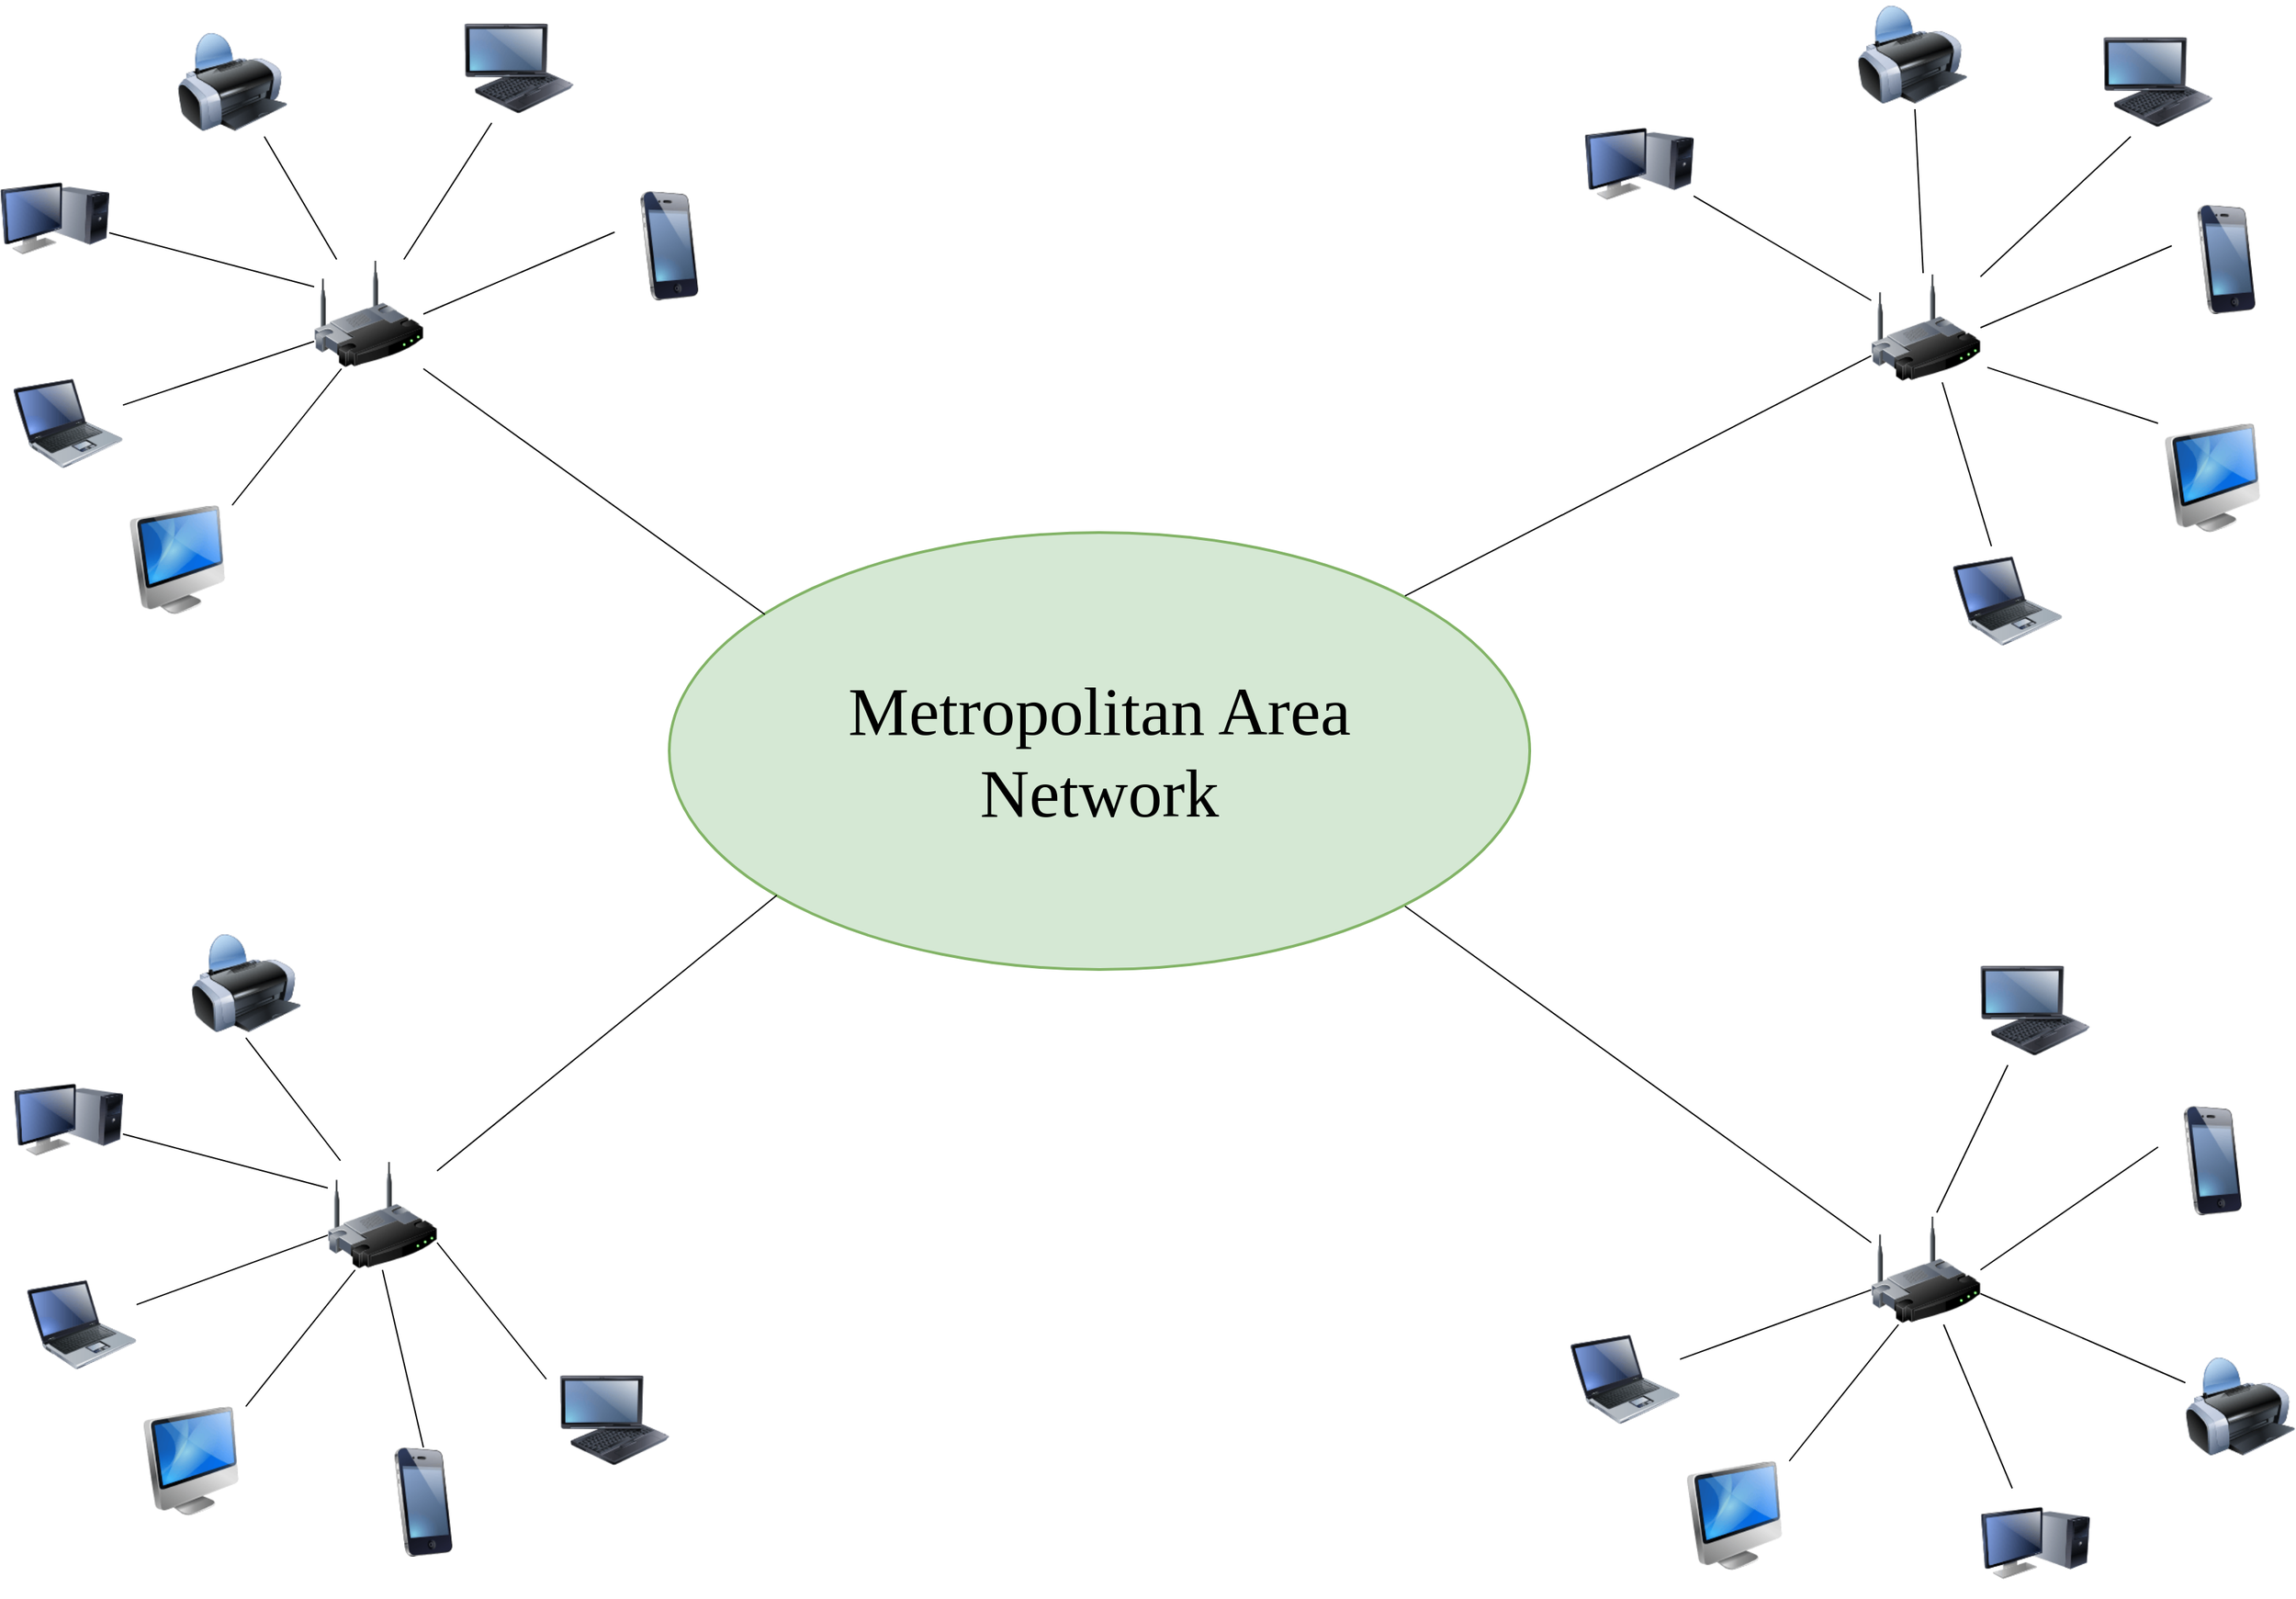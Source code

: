 <mxfile version="17.2.4" type="device"><diagram id="58KSQpv0QZYNyvcGMg0J" name="Page-1"><mxGraphModel dx="1896" dy="2153" grid="1" gridSize="10" guides="1" tooltips="1" connect="1" arrows="1" fold="1" page="1" pageScale="1" pageWidth="850" pageHeight="1100" math="0" shadow="0"><root><mxCell id="0"/><mxCell id="1" parent="0"/><mxCell id="99M6MkZ0TJsH0y3MeCdO-1" value="" style="image;html=1;image=img/lib/clip_art/computers/Monitor_Tower_128x128.png" vertex="1" parent="1"><mxGeometry x="10" y="-450" width="80" height="80" as="geometry"/></mxCell><mxCell id="99M6MkZ0TJsH0y3MeCdO-2" value="" style="image;html=1;image=img/lib/clip_art/computers/Printer_128x128.png" vertex="1" parent="1"><mxGeometry x="140" y="-550" width="80" height="80" as="geometry"/></mxCell><mxCell id="99M6MkZ0TJsH0y3MeCdO-3" value="" style="image;html=1;image=img/lib/clip_art/computers/Laptop_128x128.png" vertex="1" parent="1"><mxGeometry x="20" y="-300" width="80" height="80" as="geometry"/></mxCell><mxCell id="99M6MkZ0TJsH0y3MeCdO-4" value="" style="image;html=1;image=img/lib/clip_art/computers/Fujitsu_Tablet_128x128.png" vertex="1" parent="1"><mxGeometry x="350" y="-560" width="80" height="80" as="geometry"/></mxCell><mxCell id="99M6MkZ0TJsH0y3MeCdO-5" value="" style="image;html=1;image=img/lib/clip_art/computers/iMac_128x128.png" vertex="1" parent="1"><mxGeometry x="100" y="-200" width="80" height="80" as="geometry"/></mxCell><mxCell id="99M6MkZ0TJsH0y3MeCdO-6" value="" style="image;html=1;image=img/lib/clip_art/telecommunication/iPhone_128x128.png" vertex="1" parent="1"><mxGeometry x="460" y="-430" width="80" height="80" as="geometry"/></mxCell><mxCell id="99M6MkZ0TJsH0y3MeCdO-8" value="&lt;div style=&quot;font-size: 50px&quot;&gt;&lt;font style=&quot;font-size: 50px&quot; face=&quot;Times New Roman&quot;&gt;Metropolitan Area&lt;/font&gt;&lt;/div&gt;&lt;div style=&quot;font-size: 50px&quot;&gt;&lt;font style=&quot;font-size: 50px&quot; face=&quot;Times New Roman&quot;&gt;Network&lt;br&gt;&lt;/font&gt;&lt;/div&gt;" style="strokeWidth=2;html=1;shape=mxgraph.flowchart.start_1;whiteSpace=wrap;fillColor=#d5e8d4;strokeColor=#82b366;" vertex="1" parent="1"><mxGeometry x="500" y="-180" width="630" height="320" as="geometry"/></mxCell><mxCell id="99M6MkZ0TJsH0y3MeCdO-30" value="" style="image;html=1;image=img/lib/clip_art/networking/Wireless_Router_128x128.png;fontFamily=Times New Roman;fontSize=30;" vertex="1" parent="1"><mxGeometry x="240" y="-380" width="80" height="80" as="geometry"/></mxCell><mxCell id="99M6MkZ0TJsH0y3MeCdO-31" value="" style="endArrow=none;html=1;rounded=0;fontFamily=Times New Roman;fontSize=30;entryX=0.25;entryY=1;entryDx=0;entryDy=0;" edge="1" parent="1" source="99M6MkZ0TJsH0y3MeCdO-30" target="99M6MkZ0TJsH0y3MeCdO-4"><mxGeometry width="50" height="50" relative="1" as="geometry"><mxPoint x="340" y="-240" as="sourcePoint"/><mxPoint x="390" y="-290" as="targetPoint"/></mxGeometry></mxCell><mxCell id="99M6MkZ0TJsH0y3MeCdO-32" value="" style="endArrow=none;html=1;rounded=0;fontFamily=Times New Roman;fontSize=30;" edge="1" parent="1" source="99M6MkZ0TJsH0y3MeCdO-30" target="99M6MkZ0TJsH0y3MeCdO-2"><mxGeometry width="50" height="50" relative="1" as="geometry"><mxPoint x="340" y="-240" as="sourcePoint"/><mxPoint x="390" y="-290" as="targetPoint"/></mxGeometry></mxCell><mxCell id="99M6MkZ0TJsH0y3MeCdO-33" value="" style="endArrow=none;html=1;rounded=0;fontFamily=Times New Roman;fontSize=30;exitX=0;exitY=0.25;exitDx=0;exitDy=0;" edge="1" parent="1" source="99M6MkZ0TJsH0y3MeCdO-30" target="99M6MkZ0TJsH0y3MeCdO-1"><mxGeometry width="50" height="50" relative="1" as="geometry"><mxPoint x="340" y="-240" as="sourcePoint"/><mxPoint x="390" y="-290" as="targetPoint"/></mxGeometry></mxCell><mxCell id="99M6MkZ0TJsH0y3MeCdO-34" value="" style="endArrow=none;html=1;rounded=0;fontFamily=Times New Roman;fontSize=30;entryX=0;entryY=0.75;entryDx=0;entryDy=0;" edge="1" parent="1" source="99M6MkZ0TJsH0y3MeCdO-3" target="99M6MkZ0TJsH0y3MeCdO-30"><mxGeometry width="50" height="50" relative="1" as="geometry"><mxPoint x="340" y="-240" as="sourcePoint"/><mxPoint x="390" y="-290" as="targetPoint"/></mxGeometry></mxCell><mxCell id="99M6MkZ0TJsH0y3MeCdO-35" value="" style="endArrow=none;html=1;rounded=0;fontFamily=Times New Roman;fontSize=30;exitX=1;exitY=0;exitDx=0;exitDy=0;entryX=0.25;entryY=1;entryDx=0;entryDy=0;" edge="1" parent="1" source="99M6MkZ0TJsH0y3MeCdO-5" target="99M6MkZ0TJsH0y3MeCdO-30"><mxGeometry width="50" height="50" relative="1" as="geometry"><mxPoint x="340" y="-240" as="sourcePoint"/><mxPoint x="390" y="-290" as="targetPoint"/></mxGeometry></mxCell><mxCell id="99M6MkZ0TJsH0y3MeCdO-36" value="" style="endArrow=none;html=1;rounded=0;fontFamily=Times New Roman;fontSize=30;entryX=0;entryY=0.375;entryDx=0;entryDy=0;entryPerimeter=0;exitX=1;exitY=0.5;exitDx=0;exitDy=0;" edge="1" parent="1" source="99M6MkZ0TJsH0y3MeCdO-30" target="99M6MkZ0TJsH0y3MeCdO-6"><mxGeometry width="50" height="50" relative="1" as="geometry"><mxPoint x="340" y="-240" as="sourcePoint"/><mxPoint x="390" y="-290" as="targetPoint"/></mxGeometry></mxCell><mxCell id="99M6MkZ0TJsH0y3MeCdO-37" value="" style="endArrow=none;html=1;rounded=0;fontFamily=Times New Roman;fontSize=30;exitX=1;exitY=1;exitDx=0;exitDy=0;" edge="1" parent="1" source="99M6MkZ0TJsH0y3MeCdO-30"><mxGeometry width="50" height="50" relative="1" as="geometry"><mxPoint x="340" y="-240" as="sourcePoint"/><mxPoint x="570" y="-120" as="targetPoint"/></mxGeometry></mxCell><mxCell id="99M6MkZ0TJsH0y3MeCdO-38" value="" style="image;html=1;image=img/lib/clip_art/computers/Monitor_Tower_128x128.png" vertex="1" parent="1"><mxGeometry x="20" y="210" width="80" height="80" as="geometry"/></mxCell><mxCell id="99M6MkZ0TJsH0y3MeCdO-39" value="" style="image;html=1;image=img/lib/clip_art/computers/Printer_128x128.png" vertex="1" parent="1"><mxGeometry x="150" y="110" width="80" height="80" as="geometry"/></mxCell><mxCell id="99M6MkZ0TJsH0y3MeCdO-40" value="" style="image;html=1;image=img/lib/clip_art/computers/Laptop_128x128.png" vertex="1" parent="1"><mxGeometry x="30" y="360" width="80" height="80" as="geometry"/></mxCell><mxCell id="99M6MkZ0TJsH0y3MeCdO-41" value="" style="image;html=1;image=img/lib/clip_art/computers/Fujitsu_Tablet_128x128.png" vertex="1" parent="1"><mxGeometry x="420" y="430" width="80" height="80" as="geometry"/></mxCell><mxCell id="99M6MkZ0TJsH0y3MeCdO-42" value="" style="image;html=1;image=img/lib/clip_art/computers/iMac_128x128.png" vertex="1" parent="1"><mxGeometry x="110" y="460" width="80" height="80" as="geometry"/></mxCell><mxCell id="99M6MkZ0TJsH0y3MeCdO-43" value="" style="image;html=1;image=img/lib/clip_art/telecommunication/iPhone_128x128.png" vertex="1" parent="1"><mxGeometry x="280" y="490" width="80" height="80" as="geometry"/></mxCell><mxCell id="99M6MkZ0TJsH0y3MeCdO-44" value="" style="image;html=1;image=img/lib/clip_art/networking/Wireless_Router_128x128.png;fontFamily=Times New Roman;fontSize=30;" vertex="1" parent="1"><mxGeometry x="250" y="280" width="80" height="80" as="geometry"/></mxCell><mxCell id="99M6MkZ0TJsH0y3MeCdO-45" value="" style="endArrow=none;html=1;rounded=0;fontFamily=Times New Roman;fontSize=30;exitX=1;exitY=0.75;exitDx=0;exitDy=0;" edge="1" source="99M6MkZ0TJsH0y3MeCdO-44" parent="1"><mxGeometry width="50" height="50" relative="1" as="geometry"><mxPoint x="350" y="420" as="sourcePoint"/><mxPoint x="410" y="440" as="targetPoint"/></mxGeometry></mxCell><mxCell id="99M6MkZ0TJsH0y3MeCdO-46" value="" style="endArrow=none;html=1;rounded=0;fontFamily=Times New Roman;fontSize=30;entryX=0.5;entryY=1;entryDx=0;entryDy=0;" edge="1" source="99M6MkZ0TJsH0y3MeCdO-44" target="99M6MkZ0TJsH0y3MeCdO-39" parent="1"><mxGeometry width="50" height="50" relative="1" as="geometry"><mxPoint x="350" y="420" as="sourcePoint"/><mxPoint x="400" y="370" as="targetPoint"/></mxGeometry></mxCell><mxCell id="99M6MkZ0TJsH0y3MeCdO-47" value="" style="endArrow=none;html=1;rounded=0;fontFamily=Times New Roman;fontSize=30;exitX=0;exitY=0.25;exitDx=0;exitDy=0;" edge="1" source="99M6MkZ0TJsH0y3MeCdO-44" target="99M6MkZ0TJsH0y3MeCdO-38" parent="1"><mxGeometry width="50" height="50" relative="1" as="geometry"><mxPoint x="350" y="420" as="sourcePoint"/><mxPoint x="400" y="370" as="targetPoint"/></mxGeometry></mxCell><mxCell id="99M6MkZ0TJsH0y3MeCdO-48" value="" style="endArrow=none;html=1;rounded=0;fontFamily=Times New Roman;fontSize=30;" edge="1" source="99M6MkZ0TJsH0y3MeCdO-40" target="99M6MkZ0TJsH0y3MeCdO-44" parent="1"><mxGeometry width="50" height="50" relative="1" as="geometry"><mxPoint x="350" y="420" as="sourcePoint"/><mxPoint x="400" y="370" as="targetPoint"/></mxGeometry></mxCell><mxCell id="99M6MkZ0TJsH0y3MeCdO-49" value="" style="endArrow=none;html=1;rounded=0;fontFamily=Times New Roman;fontSize=30;exitX=1;exitY=0;exitDx=0;exitDy=0;entryX=0.25;entryY=1;entryDx=0;entryDy=0;" edge="1" source="99M6MkZ0TJsH0y3MeCdO-42" target="99M6MkZ0TJsH0y3MeCdO-44" parent="1"><mxGeometry width="50" height="50" relative="1" as="geometry"><mxPoint x="350" y="420" as="sourcePoint"/><mxPoint x="400" y="370" as="targetPoint"/></mxGeometry></mxCell><mxCell id="99M6MkZ0TJsH0y3MeCdO-50" value="" style="endArrow=none;html=1;rounded=0;fontFamily=Times New Roman;fontSize=30;entryX=0.5;entryY=0;entryDx=0;entryDy=0;exitX=0.5;exitY=1;exitDx=0;exitDy=0;" edge="1" source="99M6MkZ0TJsH0y3MeCdO-44" target="99M6MkZ0TJsH0y3MeCdO-43" parent="1"><mxGeometry width="50" height="50" relative="1" as="geometry"><mxPoint x="350" y="420" as="sourcePoint"/><mxPoint x="400" y="370" as="targetPoint"/></mxGeometry></mxCell><mxCell id="99M6MkZ0TJsH0y3MeCdO-51" value="" style="image;html=1;image=img/lib/clip_art/computers/Monitor_Tower_128x128.png" vertex="1" parent="1"><mxGeometry x="1460" y="520" width="80" height="80" as="geometry"/></mxCell><mxCell id="99M6MkZ0TJsH0y3MeCdO-52" value="" style="image;html=1;image=img/lib/clip_art/computers/Printer_128x128.png" vertex="1" parent="1"><mxGeometry x="1610" y="420" width="80" height="80" as="geometry"/></mxCell><mxCell id="99M6MkZ0TJsH0y3MeCdO-53" value="" style="image;html=1;image=img/lib/clip_art/computers/Laptop_128x128.png" vertex="1" parent="1"><mxGeometry x="1160" y="400" width="80" height="80" as="geometry"/></mxCell><mxCell id="99M6MkZ0TJsH0y3MeCdO-54" value="" style="image;html=1;image=img/lib/clip_art/computers/Fujitsu_Tablet_128x128.png" vertex="1" parent="1"><mxGeometry x="1460" y="130" width="80" height="80" as="geometry"/></mxCell><mxCell id="99M6MkZ0TJsH0y3MeCdO-55" value="" style="image;html=1;image=img/lib/clip_art/computers/iMac_128x128.png" vertex="1" parent="1"><mxGeometry x="1240" y="500" width="80" height="80" as="geometry"/></mxCell><mxCell id="99M6MkZ0TJsH0y3MeCdO-56" value="" style="image;html=1;image=img/lib/clip_art/telecommunication/iPhone_128x128.png" vertex="1" parent="1"><mxGeometry x="1590" y="240" width="80" height="80" as="geometry"/></mxCell><mxCell id="99M6MkZ0TJsH0y3MeCdO-57" value="" style="image;html=1;image=img/lib/clip_art/networking/Wireless_Router_128x128.png;fontFamily=Times New Roman;fontSize=30;" vertex="1" parent="1"><mxGeometry x="1380" y="320" width="80" height="80" as="geometry"/></mxCell><mxCell id="99M6MkZ0TJsH0y3MeCdO-58" value="" style="endArrow=none;html=1;rounded=0;fontFamily=Times New Roman;fontSize=30;entryX=0.25;entryY=1;entryDx=0;entryDy=0;exitX=0.6;exitY=-0.025;exitDx=0;exitDy=0;exitPerimeter=0;" edge="1" source="99M6MkZ0TJsH0y3MeCdO-57" target="99M6MkZ0TJsH0y3MeCdO-54" parent="1"><mxGeometry width="50" height="50" relative="1" as="geometry"><mxPoint x="1480" y="460" as="sourcePoint"/><mxPoint x="1530" y="410" as="targetPoint"/></mxGeometry></mxCell><mxCell id="99M6MkZ0TJsH0y3MeCdO-59" value="" style="endArrow=none;html=1;rounded=0;fontFamily=Times New Roman;fontSize=30;" edge="1" source="99M6MkZ0TJsH0y3MeCdO-57" target="99M6MkZ0TJsH0y3MeCdO-52" parent="1"><mxGeometry width="50" height="50" relative="1" as="geometry"><mxPoint x="1480" y="460" as="sourcePoint"/><mxPoint x="1530" y="410" as="targetPoint"/></mxGeometry></mxCell><mxCell id="99M6MkZ0TJsH0y3MeCdO-60" value="" style="endArrow=none;html=1;rounded=0;fontFamily=Times New Roman;fontSize=30;exitX=0.663;exitY=1;exitDx=0;exitDy=0;exitPerimeter=0;" edge="1" source="99M6MkZ0TJsH0y3MeCdO-57" target="99M6MkZ0TJsH0y3MeCdO-51" parent="1"><mxGeometry width="50" height="50" relative="1" as="geometry"><mxPoint x="1480" y="460" as="sourcePoint"/><mxPoint x="1530" y="410" as="targetPoint"/></mxGeometry></mxCell><mxCell id="99M6MkZ0TJsH0y3MeCdO-61" value="" style="endArrow=none;html=1;rounded=0;fontFamily=Times New Roman;fontSize=30;" edge="1" source="99M6MkZ0TJsH0y3MeCdO-53" target="99M6MkZ0TJsH0y3MeCdO-57" parent="1"><mxGeometry width="50" height="50" relative="1" as="geometry"><mxPoint x="1480" y="460" as="sourcePoint"/><mxPoint x="1530" y="410" as="targetPoint"/></mxGeometry></mxCell><mxCell id="99M6MkZ0TJsH0y3MeCdO-62" value="" style="endArrow=none;html=1;rounded=0;fontFamily=Times New Roman;fontSize=30;exitX=1;exitY=0;exitDx=0;exitDy=0;entryX=0.25;entryY=1;entryDx=0;entryDy=0;" edge="1" source="99M6MkZ0TJsH0y3MeCdO-55" target="99M6MkZ0TJsH0y3MeCdO-57" parent="1"><mxGeometry width="50" height="50" relative="1" as="geometry"><mxPoint x="1480" y="460" as="sourcePoint"/><mxPoint x="1530" y="410" as="targetPoint"/></mxGeometry></mxCell><mxCell id="99M6MkZ0TJsH0y3MeCdO-63" value="" style="endArrow=none;html=1;rounded=0;fontFamily=Times New Roman;fontSize=30;entryX=0;entryY=0.375;entryDx=0;entryDy=0;entryPerimeter=0;exitX=1;exitY=0.5;exitDx=0;exitDy=0;" edge="1" source="99M6MkZ0TJsH0y3MeCdO-57" target="99M6MkZ0TJsH0y3MeCdO-56" parent="1"><mxGeometry width="50" height="50" relative="1" as="geometry"><mxPoint x="1480" y="460" as="sourcePoint"/><mxPoint x="1530" y="410" as="targetPoint"/></mxGeometry></mxCell><mxCell id="99M6MkZ0TJsH0y3MeCdO-64" value="" style="image;html=1;image=img/lib/clip_art/computers/Monitor_Tower_128x128.png" vertex="1" parent="1"><mxGeometry x="1170" y="-490" width="80" height="80" as="geometry"/></mxCell><mxCell id="99M6MkZ0TJsH0y3MeCdO-65" value="" style="image;html=1;image=img/lib/clip_art/computers/Printer_128x128.png" vertex="1" parent="1"><mxGeometry x="1370" y="-570" width="80" height="80" as="geometry"/></mxCell><mxCell id="99M6MkZ0TJsH0y3MeCdO-66" value="" style="image;html=1;image=img/lib/clip_art/computers/Laptop_128x128.png" vertex="1" parent="1"><mxGeometry x="1440" y="-170" width="80" height="80" as="geometry"/></mxCell><mxCell id="99M6MkZ0TJsH0y3MeCdO-67" value="" style="image;html=1;image=img/lib/clip_art/computers/Fujitsu_Tablet_128x128.png" vertex="1" parent="1"><mxGeometry x="1550" y="-550" width="80" height="80" as="geometry"/></mxCell><mxCell id="99M6MkZ0TJsH0y3MeCdO-68" value="" style="image;html=1;image=img/lib/clip_art/computers/iMac_128x128.png" vertex="1" parent="1"><mxGeometry x="1590" y="-260" width="80" height="80" as="geometry"/></mxCell><mxCell id="99M6MkZ0TJsH0y3MeCdO-69" value="" style="image;html=1;image=img/lib/clip_art/telecommunication/iPhone_128x128.png" vertex="1" parent="1"><mxGeometry x="1600" y="-420" width="80" height="80" as="geometry"/></mxCell><mxCell id="99M6MkZ0TJsH0y3MeCdO-70" value="" style="image;html=1;image=img/lib/clip_art/networking/Wireless_Router_128x128.png;fontFamily=Times New Roman;fontSize=30;" vertex="1" parent="1"><mxGeometry x="1380" y="-370" width="80" height="80" as="geometry"/></mxCell><mxCell id="99M6MkZ0TJsH0y3MeCdO-71" value="" style="endArrow=none;html=1;rounded=0;fontFamily=Times New Roman;fontSize=30;entryX=0.25;entryY=1;entryDx=0;entryDy=0;" edge="1" source="99M6MkZ0TJsH0y3MeCdO-70" target="99M6MkZ0TJsH0y3MeCdO-67" parent="1"><mxGeometry width="50" height="50" relative="1" as="geometry"><mxPoint x="1480" y="-230" as="sourcePoint"/><mxPoint x="1530" y="-280" as="targetPoint"/></mxGeometry></mxCell><mxCell id="99M6MkZ0TJsH0y3MeCdO-72" value="" style="endArrow=none;html=1;rounded=0;fontFamily=Times New Roman;fontSize=30;" edge="1" source="99M6MkZ0TJsH0y3MeCdO-70" target="99M6MkZ0TJsH0y3MeCdO-65" parent="1"><mxGeometry width="50" height="50" relative="1" as="geometry"><mxPoint x="1480" y="-230" as="sourcePoint"/><mxPoint x="1530" y="-280" as="targetPoint"/></mxGeometry></mxCell><mxCell id="99M6MkZ0TJsH0y3MeCdO-73" value="" style="endArrow=none;html=1;rounded=0;fontFamily=Times New Roman;fontSize=30;exitX=0;exitY=0.25;exitDx=0;exitDy=0;" edge="1" source="99M6MkZ0TJsH0y3MeCdO-70" target="99M6MkZ0TJsH0y3MeCdO-64" parent="1"><mxGeometry width="50" height="50" relative="1" as="geometry"><mxPoint x="1480" y="-230" as="sourcePoint"/><mxPoint x="1530" y="-280" as="targetPoint"/></mxGeometry></mxCell><mxCell id="99M6MkZ0TJsH0y3MeCdO-74" value="" style="endArrow=none;html=1;rounded=0;fontFamily=Times New Roman;fontSize=30;" edge="1" source="99M6MkZ0TJsH0y3MeCdO-66" target="99M6MkZ0TJsH0y3MeCdO-70" parent="1"><mxGeometry width="50" height="50" relative="1" as="geometry"><mxPoint x="1480" y="-230" as="sourcePoint"/><mxPoint x="1530" y="-280" as="targetPoint"/></mxGeometry></mxCell><mxCell id="99M6MkZ0TJsH0y3MeCdO-75" value="" style="endArrow=none;html=1;rounded=0;fontFamily=Times New Roman;fontSize=30;exitX=0;exitY=0;exitDx=0;exitDy=0;entryX=1.063;entryY=0.863;entryDx=0;entryDy=0;entryPerimeter=0;" edge="1" source="99M6MkZ0TJsH0y3MeCdO-68" target="99M6MkZ0TJsH0y3MeCdO-70" parent="1"><mxGeometry width="50" height="50" relative="1" as="geometry"><mxPoint x="1480" y="-230" as="sourcePoint"/><mxPoint x="1530" y="-280" as="targetPoint"/></mxGeometry></mxCell><mxCell id="99M6MkZ0TJsH0y3MeCdO-76" value="" style="endArrow=none;html=1;rounded=0;fontFamily=Times New Roman;fontSize=30;entryX=0;entryY=0.375;entryDx=0;entryDy=0;entryPerimeter=0;exitX=1;exitY=0.5;exitDx=0;exitDy=0;" edge="1" source="99M6MkZ0TJsH0y3MeCdO-70" target="99M6MkZ0TJsH0y3MeCdO-69" parent="1"><mxGeometry width="50" height="50" relative="1" as="geometry"><mxPoint x="1480" y="-230" as="sourcePoint"/><mxPoint x="1530" y="-280" as="targetPoint"/></mxGeometry></mxCell><mxCell id="99M6MkZ0TJsH0y3MeCdO-77" value="" style="endArrow=none;html=1;rounded=0;fontFamily=Times New Roman;fontSize=30;entryX=0.125;entryY=0.83;entryDx=0;entryDy=0;entryPerimeter=0;" edge="1" parent="1" source="99M6MkZ0TJsH0y3MeCdO-44" target="99M6MkZ0TJsH0y3MeCdO-8"><mxGeometry width="50" height="50" relative="1" as="geometry"><mxPoint x="440" y="110" as="sourcePoint"/><mxPoint x="490" y="60" as="targetPoint"/></mxGeometry></mxCell><mxCell id="99M6MkZ0TJsH0y3MeCdO-78" value="" style="endArrow=none;html=1;rounded=0;fontFamily=Times New Roman;fontSize=30;entryX=0.855;entryY=0.855;entryDx=0;entryDy=0;entryPerimeter=0;exitX=0;exitY=0.25;exitDx=0;exitDy=0;" edge="1" parent="1" source="99M6MkZ0TJsH0y3MeCdO-57" target="99M6MkZ0TJsH0y3MeCdO-8"><mxGeometry width="50" height="50" relative="1" as="geometry"><mxPoint x="1240" y="370" as="sourcePoint"/><mxPoint x="1290" y="320" as="targetPoint"/></mxGeometry></mxCell><mxCell id="99M6MkZ0TJsH0y3MeCdO-79" value="" style="endArrow=none;html=1;rounded=0;fontFamily=Times New Roman;fontSize=30;exitX=0.855;exitY=0.145;exitDx=0;exitDy=0;exitPerimeter=0;" edge="1" parent="1" source="99M6MkZ0TJsH0y3MeCdO-8" target="99M6MkZ0TJsH0y3MeCdO-70"><mxGeometry width="50" height="50" relative="1" as="geometry"><mxPoint x="1030" y="-260" as="sourcePoint"/><mxPoint x="1080" y="-310" as="targetPoint"/></mxGeometry></mxCell></root></mxGraphModel></diagram></mxfile>